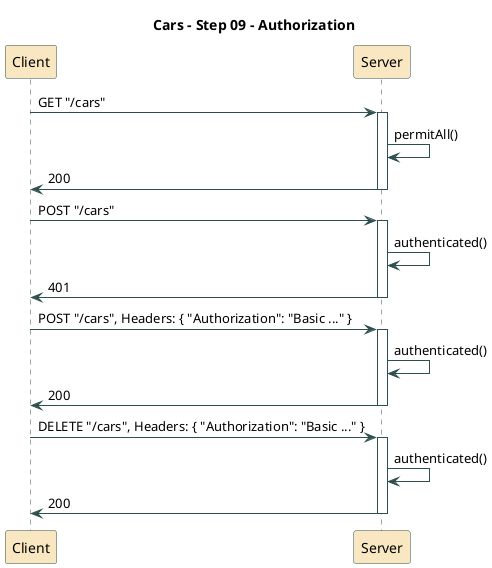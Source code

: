 @startuml

title
Cars - Step 09 - Authorization
end title

skinparam sequence {
	BackgroundColor STRATEGY
	ParticipantBackgroundColor STRATEGY
	ArrowColor DarkSlateGray
	BorderColor DarkSlateGray
	LifeLineBorderColor DarkSlateGray
	ParticipantBorderColor DarkSlateGray
}

Client -> Server: GET "/cars"
activate Server
Server -> Server: permitAll()
Server -> Client: 200
deactivate Server

Client -> Server: POST "/cars"
activate Server
Server -> Server: authenticated()
Server -> Client: 401
deactivate Server

Client -> Server: POST "/cars", Headers: { "Authorization": "Basic ..." }
activate Server
Server -> Server: authenticated()
Server -> Client: 200
deactivate Server

Client -> Server: DELETE "/cars", Headers: { "Authorization": "Basic ..." }
activate Server
Server -> Server: authenticated()
Server -> Client: 200
deactivate Server

@enduml